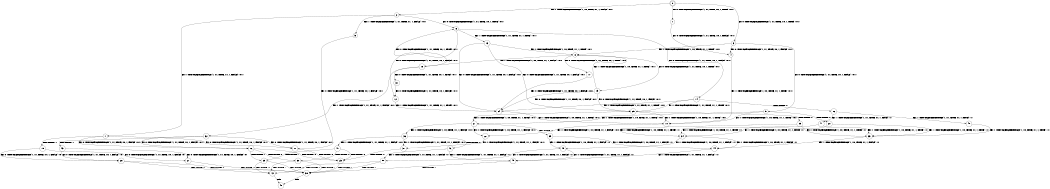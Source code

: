 digraph BCG {
size = "7, 10.5";
center = TRUE;
node [shape = circle];
0 [peripheries = 2];
0 -> 1 [label = "EX !0 !ATOMIC_EXCH_BRANCH (1, +1, TRUE, +0, 1, TRUE) !:0:1:"];
0 -> 2 [label = "EX !1 !ATOMIC_EXCH_BRANCH (1, +0, TRUE, +1, 1, FALSE) !:0:1:"];
0 -> 3 [label = "EX !0 !ATOMIC_EXCH_BRANCH (1, +1, TRUE, +0, 1, TRUE) !:0:1:"];
1 -> 4 [label = "EX !0 !ATOMIC_EXCH_BRANCH (1, +1, TRUE, +0, 1, FALSE) !:0:1:"];
2 -> 5 [label = "EX !1 !ATOMIC_EXCH_BRANCH (1, +1, TRUE, +1, 1, FALSE) !:0:1:"];
2 -> 6 [label = "EX !0 !ATOMIC_EXCH_BRANCH (1, +1, TRUE, +0, 1, TRUE) !:0:1:"];
2 -> 7 [label = "EX !1 !ATOMIC_EXCH_BRANCH (1, +1, TRUE, +1, 1, FALSE) !:0:1:"];
3 -> 4 [label = "EX !0 !ATOMIC_EXCH_BRANCH (1, +1, TRUE, +0, 1, FALSE) !:0:1:"];
3 -> 8 [label = "EX !1 !ATOMIC_EXCH_BRANCH (1, +0, TRUE, +1, 1, TRUE) !:0:1:"];
3 -> 9 [label = "EX !0 !ATOMIC_EXCH_BRANCH (1, +1, TRUE, +0, 1, FALSE) !:0:1:"];
4 -> 10 [label = "EX !1 !ATOMIC_EXCH_BRANCH (1, +0, TRUE, +1, 1, TRUE) !:0:1:"];
5 -> 11 [label = "EX !0 !ATOMIC_EXCH_BRANCH (1, +1, TRUE, +0, 1, FALSE) !:0:1:"];
6 -> 12 [label = "EX !0 !ATOMIC_EXCH_BRANCH (1, +1, TRUE, +0, 1, FALSE) !:0:1:"];
6 -> 13 [label = "EX !1 !ATOMIC_EXCH_BRANCH (1, +1, TRUE, +1, 1, TRUE) !:0:1:"];
6 -> 14 [label = "EX !0 !ATOMIC_EXCH_BRANCH (1, +1, TRUE, +0, 1, FALSE) !:0:1:"];
7 -> 11 [label = "EX !0 !ATOMIC_EXCH_BRANCH (1, +1, TRUE, +0, 1, FALSE) !:0:1:"];
7 -> 15 [label = "TERMINATE !1"];
7 -> 16 [label = "EX !0 !ATOMIC_EXCH_BRANCH (1, +1, TRUE, +0, 1, FALSE) !:0:1:"];
8 -> 17 [label = "EX !0 !ATOMIC_EXCH_BRANCH (1, +1, TRUE, +0, 1, TRUE) !:0:1:"];
8 -> 18 [label = "EX !1 !ATOMIC_EXCH_BRANCH (1, +0, TRUE, +1, 1, FALSE) !:0:1:"];
8 -> 19 [label = "EX !0 !ATOMIC_EXCH_BRANCH (1, +1, TRUE, +0, 1, TRUE) !:0:1:"];
9 -> 10 [label = "EX !1 !ATOMIC_EXCH_BRANCH (1, +0, TRUE, +1, 1, TRUE) !:0:1:"];
9 -> 20 [label = "TERMINATE !0"];
9 -> 21 [label = "EX !1 !ATOMIC_EXCH_BRANCH (1, +0, TRUE, +1, 1, TRUE) !:0:1:"];
10 -> 22 [label = "EX !1 !ATOMIC_EXCH_BRANCH (1, +0, TRUE, +1, 1, FALSE) !:0:1:"];
11 -> 23 [label = "TERMINATE !0"];
12 -> 24 [label = "EX !1 !ATOMIC_EXCH_BRANCH (1, +1, TRUE, +1, 1, TRUE) !:0:1:"];
13 -> 24 [label = "EX !0 !ATOMIC_EXCH_BRANCH (1, +1, TRUE, +0, 1, FALSE) !:0:1:"];
13 -> 8 [label = "EX !1 !ATOMIC_EXCH_BRANCH (1, +0, TRUE, +1, 1, TRUE) !:0:1:"];
13 -> 25 [label = "EX !0 !ATOMIC_EXCH_BRANCH (1, +1, TRUE, +0, 1, FALSE) !:0:1:"];
14 -> 24 [label = "EX !1 !ATOMIC_EXCH_BRANCH (1, +1, TRUE, +1, 1, TRUE) !:0:1:"];
14 -> 26 [label = "TERMINATE !0"];
14 -> 25 [label = "EX !1 !ATOMIC_EXCH_BRANCH (1, +1, TRUE, +1, 1, TRUE) !:0:1:"];
15 -> 27 [label = "EX !0 !ATOMIC_EXCH_BRANCH (1, +1, TRUE, +0, 1, FALSE) !:0:"];
15 -> 28 [label = "EX !0 !ATOMIC_EXCH_BRANCH (1, +1, TRUE, +0, 1, FALSE) !:0:"];
16 -> 23 [label = "TERMINATE !0"];
16 -> 29 [label = "TERMINATE !1"];
16 -> 30 [label = "TERMINATE !0"];
17 -> 24 [label = "EX !0 !ATOMIC_EXCH_BRANCH (1, +1, TRUE, +0, 1, FALSE) !:0:1:"];
18 -> 31 [label = "EX !0 !ATOMIC_EXCH_BRANCH (1, +1, TRUE, +0, 1, TRUE) !:0:1:"];
18 -> 32 [label = "EX !1 !ATOMIC_EXCH_BRANCH (1, +1, TRUE, +1, 1, FALSE) !:0:1:"];
18 -> 6 [label = "EX !0 !ATOMIC_EXCH_BRANCH (1, +1, TRUE, +0, 1, TRUE) !:0:1:"];
19 -> 24 [label = "EX !0 !ATOMIC_EXCH_BRANCH (1, +1, TRUE, +0, 1, FALSE) !:0:1:"];
19 -> 8 [label = "EX !1 !ATOMIC_EXCH_BRANCH (1, +0, TRUE, +1, 1, TRUE) !:0:1:"];
19 -> 25 [label = "EX !0 !ATOMIC_EXCH_BRANCH (1, +1, TRUE, +0, 1, FALSE) !:0:1:"];
20 -> 33 [label = "EX !1 !ATOMIC_EXCH_BRANCH (1, +0, TRUE, +1, 1, TRUE) !:1:"];
20 -> 34 [label = "EX !1 !ATOMIC_EXCH_BRANCH (1, +0, TRUE, +1, 1, TRUE) !:1:"];
21 -> 22 [label = "EX !1 !ATOMIC_EXCH_BRANCH (1, +0, TRUE, +1, 1, FALSE) !:0:1:"];
21 -> 35 [label = "TERMINATE !0"];
21 -> 36 [label = "EX !1 !ATOMIC_EXCH_BRANCH (1, +0, TRUE, +1, 1, FALSE) !:0:1:"];
22 -> 37 [label = "EX !1 !ATOMIC_EXCH_BRANCH (1, +1, TRUE, +1, 1, FALSE) !:0:1:"];
23 -> 38 [label = "TERMINATE !1"];
24 -> 10 [label = "EX !1 !ATOMIC_EXCH_BRANCH (1, +0, TRUE, +1, 1, TRUE) !:0:1:"];
25 -> 10 [label = "EX !1 !ATOMIC_EXCH_BRANCH (1, +0, TRUE, +1, 1, TRUE) !:0:1:"];
25 -> 39 [label = "TERMINATE !0"];
25 -> 21 [label = "EX !1 !ATOMIC_EXCH_BRANCH (1, +0, TRUE, +1, 1, TRUE) !:0:1:"];
26 -> 40 [label = "EX !1 !ATOMIC_EXCH_BRANCH (1, +1, TRUE, +1, 1, TRUE) !:1:"];
26 -> 41 [label = "EX !1 !ATOMIC_EXCH_BRANCH (1, +1, TRUE, +1, 1, TRUE) !:1:"];
27 -> 38 [label = "TERMINATE !0"];
28 -> 38 [label = "TERMINATE !0"];
28 -> 42 [label = "TERMINATE !0"];
29 -> 38 [label = "TERMINATE !0"];
29 -> 42 [label = "TERMINATE !0"];
30 -> 38 [label = "TERMINATE !1"];
30 -> 42 [label = "TERMINATE !1"];
31 -> 12 [label = "EX !0 !ATOMIC_EXCH_BRANCH (1, +1, TRUE, +0, 1, FALSE) !:0:1:"];
32 -> 11 [label = "EX !0 !ATOMIC_EXCH_BRANCH (1, +1, TRUE, +0, 1, FALSE) !:0:1:"];
32 -> 43 [label = "TERMINATE !1"];
32 -> 16 [label = "EX !0 !ATOMIC_EXCH_BRANCH (1, +1, TRUE, +0, 1, FALSE) !:0:1:"];
33 -> 44 [label = "EX !1 !ATOMIC_EXCH_BRANCH (1, +0, TRUE, +1, 1, FALSE) !:1:"];
34 -> 44 [label = "EX !1 !ATOMIC_EXCH_BRANCH (1, +0, TRUE, +1, 1, FALSE) !:1:"];
34 -> 45 [label = "EX !1 !ATOMIC_EXCH_BRANCH (1, +0, TRUE, +1, 1, FALSE) !:1:"];
35 -> 44 [label = "EX !1 !ATOMIC_EXCH_BRANCH (1, +0, TRUE, +1, 1, FALSE) !:1:"];
35 -> 45 [label = "EX !1 !ATOMIC_EXCH_BRANCH (1, +0, TRUE, +1, 1, FALSE) !:1:"];
36 -> 37 [label = "EX !1 !ATOMIC_EXCH_BRANCH (1, +1, TRUE, +1, 1, FALSE) !:0:1:"];
36 -> 46 [label = "TERMINATE !0"];
36 -> 47 [label = "EX !1 !ATOMIC_EXCH_BRANCH (1, +1, TRUE, +1, 1, FALSE) !:0:1:"];
37 -> 23 [label = "TERMINATE !0"];
38 -> 48 [label = "exit"];
39 -> 33 [label = "EX !1 !ATOMIC_EXCH_BRANCH (1, +0, TRUE, +1, 1, TRUE) !:1:"];
39 -> 34 [label = "EX !1 !ATOMIC_EXCH_BRANCH (1, +0, TRUE, +1, 1, TRUE) !:1:"];
40 -> 33 [label = "EX !1 !ATOMIC_EXCH_BRANCH (1, +0, TRUE, +1, 1, TRUE) !:1:"];
41 -> 33 [label = "EX !1 !ATOMIC_EXCH_BRANCH (1, +0, TRUE, +1, 1, TRUE) !:1:"];
41 -> 34 [label = "EX !1 !ATOMIC_EXCH_BRANCH (1, +0, TRUE, +1, 1, TRUE) !:1:"];
42 -> 48 [label = "exit"];
43 -> 27 [label = "EX !0 !ATOMIC_EXCH_BRANCH (1, +1, TRUE, +0, 1, FALSE) !:0:"];
43 -> 28 [label = "EX !0 !ATOMIC_EXCH_BRANCH (1, +1, TRUE, +0, 1, FALSE) !:0:"];
44 -> 49 [label = "EX !1 !ATOMIC_EXCH_BRANCH (1, +1, TRUE, +1, 1, FALSE) !:1:"];
45 -> 49 [label = "EX !1 !ATOMIC_EXCH_BRANCH (1, +1, TRUE, +1, 1, FALSE) !:1:"];
45 -> 50 [label = "EX !1 !ATOMIC_EXCH_BRANCH (1, +1, TRUE, +1, 1, FALSE) !:1:"];
46 -> 49 [label = "EX !1 !ATOMIC_EXCH_BRANCH (1, +1, TRUE, +1, 1, FALSE) !:1:"];
46 -> 50 [label = "EX !1 !ATOMIC_EXCH_BRANCH (1, +1, TRUE, +1, 1, FALSE) !:1:"];
47 -> 23 [label = "TERMINATE !0"];
47 -> 29 [label = "TERMINATE !1"];
47 -> 30 [label = "TERMINATE !0"];
49 -> 38 [label = "TERMINATE !1"];
50 -> 38 [label = "TERMINATE !1"];
50 -> 42 [label = "TERMINATE !1"];
}
